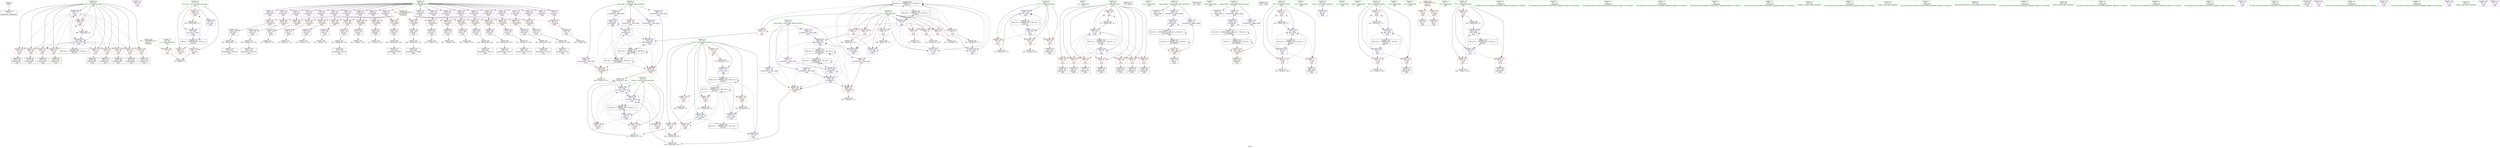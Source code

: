 digraph "SVFG" {
	label="SVFG";

	Node0x559b854078c0 [shape=record,color=grey,label="{NodeID: 0\nNullPtr}"];
	Node0x559b854078c0 -> Node0x559b85406570[style=solid];
	Node0x559b8542d390 [shape=record,color=red,label="{NodeID: 194\n302\<--55\n\<--i103\nmain\n}"];
	Node0x559b8542d390 -> Node0x559b8542cd10[style=solid];
	Node0x559b85406a90 [shape=record,color=purple,label="{NodeID: 111\n394\<--18\n\<--.str.6\nmain\n}"];
	Node0x559b854049a0 [shape=record,color=green,label="{NodeID: 28\n27\<--28\ntest_case\<--test_case_field_insensitive\nmain\n}"];
	Node0x559b854049a0 -> Node0x559b85430e00[style=solid];
	Node0x559b854049a0 -> Node0x559b85430ed0[style=solid];
	Node0x559b854049a0 -> Node0x559b85430fa0[style=solid];
	Node0x559b854049a0 -> Node0x559b8542ee60[style=solid];
	Node0x559b854049a0 -> Node0x559b85438790[style=solid];
	Node0x559b8543b860 [shape=record,color=grey,label="{NodeID: 305\n123 = Binary(122, 108, )\n}"];
	Node0x559b8543b860 -> Node0x559b8542b580[style=solid];
	Node0x559b8542ea50 [shape=record,color=red,label="{NodeID: 222\n347\<--346\n\<--arrayidx153\nmain\n}"];
	Node0x559b8542ea50 -> Node0x559b8543ca60[style=solid];
	Node0x559b85430510 [shape=record,color=purple,label="{NodeID: 139\n297\<--43\narrayidx125\<--value_alpha\nmain\n}"];
	Node0x559b85430510 -> Node0x559b8542e640[style=solid];
	Node0x559b8542b170 [shape=record,color=black,label="{NodeID: 56\n106\<--105\nconv9\<--\nmain\n}"];
	Node0x559b8542b170 -> Node0x559b8543e0e0[style=solid];
	Node0x559b8543e260 [shape=record,color=grey,label="{NodeID: 333\n115 = cmp(114, 116, )\n}"];
	Node0x559b85437f70 [shape=record,color=blue,label="{NodeID: 250\n55\<--74\ni103\<--\nmain\n}"];
	Node0x559b85437f70 -> Node0x559b85432e80[style=dashed];
	Node0x559b85437f70 -> Node0x559b85432f50[style=dashed];
	Node0x559b85437f70 -> Node0x559b8542d1f0[style=dashed];
	Node0x559b85437f70 -> Node0x559b8542d2c0[style=dashed];
	Node0x559b85437f70 -> Node0x559b8542d390[style=dashed];
	Node0x559b85437f70 -> Node0x559b8542d460[style=dashed];
	Node0x559b85437f70 -> Node0x559b8542d530[style=dashed];
	Node0x559b85437f70 -> Node0x559b8542d600[style=dashed];
	Node0x559b85437f70 -> Node0x559b8542d6d0[style=dashed];
	Node0x559b85437f70 -> Node0x559b8542d7a0[style=dashed];
	Node0x559b85437f70 -> Node0x559b854386c0[style=dashed];
	Node0x559b85437f70 -> Node0x559b8544e180[style=dashed];
	Node0x559b85431bd0 [shape=record,color=red,label="{NodeID: 167\n163\<--39\n\<--i37\nmain\n}"];
	Node0x559b85431bd0 -> Node0x559b8543c5e0[style=solid];
	Node0x559b8542c830 [shape=record,color=black,label="{NodeID: 84\n280\<--279\nconv112\<--\nmain\n}"];
	Node0x559b8542c830 -> Node0x559b8543d4e0[style=solid];
	Node0x559b85400d10 [shape=record,color=green,label="{NodeID: 1\n4\<--1\n.str\<--dummyObj\nGlob }"];
	Node0x559b8542d460 [shape=record,color=red,label="{NodeID: 195\n327\<--55\n\<--i103\nmain\n}"];
	Node0x559b8542d460 -> Node0x559b8542cf80[style=solid];
	Node0x559b85406b60 [shape=record,color=purple,label="{NodeID: 112\n90\<--29\narraydecay\<--s\nmain\n}"];
	Node0x559b85404a70 [shape=record,color=green,label="{NodeID: 29\n29\<--30\ns\<--s_field_insensitive\nmain\n}"];
	Node0x559b85404a70 -> Node0x559b85406b60[style=solid];
	Node0x559b85404a70 -> Node0x559b85406c30[style=solid];
	Node0x559b85404a70 -> Node0x559b85406d00[style=solid];
	Node0x559b85404a70 -> Node0x559b8542f210[style=solid];
	Node0x559b85404a70 -> Node0x559b8542f2a0[style=solid];
	Node0x559b85404a70 -> Node0x559b8542f330[style=solid];
	Node0x559b85404a70 -> Node0x559b8542f400[style=solid];
	Node0x559b85404a70 -> Node0x559b8542f4d0[style=solid];
	Node0x559b85404a70 -> Node0x559b8542f5a0[style=solid];
	Node0x559b85404a70 -> Node0x559b8542f670[style=solid];
	Node0x559b85404a70 -> Node0x559b8542f740[style=solid];
	Node0x559b85404a70 -> Node0x559b8542f810[style=solid];
	Node0x559b85404a70 -> Node0x559b8542f8e0[style=solid];
	Node0x559b85404a70 -> Node0x559b8542f9b0[style=solid];
	Node0x559b85404a70 -> Node0x559b8542fa80[style=solid];
	Node0x559b85404a70 -> Node0x559b8542fb50[style=solid];
	Node0x559b85404a70 -> Node0x559b8542fc20[style=solid];
	Node0x559b85404a70 -> Node0x559b8542fcf0[style=solid];
	Node0x559b85404a70 -> Node0x559b8542fdc0[style=solid];
	Node0x559b85404a70 -> Node0x559b8542fe90[style=solid];
	Node0x559b85404a70 -> Node0x559b8542ff60[style=solid];
	Node0x559b8543b9e0 [shape=record,color=grey,label="{NodeID: 306\n336 = Binary(326, 335, )\n}"];
	Node0x559b8543b9e0 -> Node0x559b854382b0[style=solid];
	Node0x559b8542eb20 [shape=record,color=red,label="{NodeID: 223\n354\<--353\n\<--arrayidx157\nmain\n}"];
	Node0x559b8542eb20 -> Node0x559b8542a780[style=solid];
	Node0x559b854305e0 [shape=record,color=purple,label="{NodeID: 140\n309\<--43\narrayidx133\<--value_alpha\nmain\n}"];
	Node0x559b854305e0 -> Node0x559b85438040[style=solid];
	Node0x559b8542b240 [shape=record,color=black,label="{NodeID: 57\n111\<--110\nidxprom11\<--\nmain\n}"];
	Node0x559b8546df90 [shape=record,color=black,label="{NodeID: 417\n70 = PHI()\n}"];
	Node0x559b85438040 [shape=record,color=blue,label="{NodeID: 251\n309\<--301\narrayidx133\<--\nmain\n}"];
	Node0x559b85438040 -> Node0x559b8542e8b0[style=dashed];
	Node0x559b85438040 -> Node0x559b85454580[style=dashed];
	Node0x559b85431ca0 [shape=record,color=red,label="{NodeID: 168\n167\<--39\n\<--i37\nmain\n}"];
	Node0x559b85431ca0 -> Node0x559b8542bc00[style=solid];
	Node0x559b8542c900 [shape=record,color=black,label="{NodeID: 85\n284\<--283\nidxprom115\<--\nmain\n}"];
	Node0x559b85404120 [shape=record,color=green,label="{NodeID: 2\n6\<--1\n.str.1\<--dummyObj\nGlob }"];
	Node0x559b8542d530 [shape=record,color=red,label="{NodeID: 196\n339\<--55\n\<--i103\nmain\n}"];
	Node0x559b8542d530 -> Node0x559b8542a440[style=solid];
	Node0x559b85406c30 [shape=record,color=purple,label="{NodeID: 113\n97\<--29\narrayidx\<--s\nmain\n}"];
	Node0x559b85406c30 -> Node0x559b8542d870[style=solid];
	Node0x559b85404b40 [shape=record,color=green,label="{NodeID: 30\n31\<--32\nappear_alpha\<--appear_alpha_field_insensitive\nmain\n}"];
	Node0x559b85404b40 -> Node0x559b85406e50[style=solid];
	Node0x559b85404b40 -> Node0x559b85430030[style=solid];
	Node0x559b85404b40 -> Node0x559b85430100[style=solid];
	Node0x559b8543bb60 [shape=record,color=grey,label="{NodeID: 307\n332 = Binary(331, 108, )\n}"];
	Node0x559b8543bb60 -> Node0x559b8542d120[style=solid];
	Node0x559b8542ebf0 [shape=record,color=red,label="{NodeID: 224\n378\<--377\n\<--arrayidx171\nmain\n}"];
	Node0x559b8542ebf0 -> Node0x559b8542a9f0[style=solid];
	Node0x559b854306b0 [shape=record,color=purple,label="{NodeID: 141\n334\<--43\narrayidx145\<--value_alpha\nmain\n}"];
	Node0x559b854306b0 -> Node0x559b8542e8b0[style=solid];
	Node0x559b8542b310 [shape=record,color=black,label="{NodeID: 58\n114\<--113\nconv13\<--\nmain\n}"];
	Node0x559b8542b310 -> Node0x559b8543e260[style=solid];
	Node0x559b8546e090 [shape=record,color=black,label="{NodeID: 418\n92 = PHI()\n}"];
	Node0x559b85438110 [shape=record,color=blue,label="{NodeID: 252\n51\<--315\nv\<--add\nmain\n}"];
	Node0x559b85438110 -> Node0x559b85453b80[style=dashed];
	Node0x559b85431d70 [shape=record,color=red,label="{NodeID: 169\n178\<--39\n\<--i37\nmain\n}"];
	Node0x559b85431d70 -> Node0x559b8543bfe0[style=solid];
	Node0x559b8542c9d0 [shape=record,color=black,label="{NodeID: 86\n287\<--286\nconv117\<--\nmain\n}"];
	Node0x559b8542c9d0 -> Node0x559b8543cee0[style=solid];
	Node0x559b854041b0 [shape=record,color=green,label="{NodeID: 3\n8\<--1\nstdin\<--dummyObj\nGlob }"];
	Node0x559b8542d600 [shape=record,color=red,label="{NodeID: 197\n351\<--55\n\<--i103\nmain\n}"];
	Node0x559b8542d600 -> Node0x559b8542a6b0[style=solid];
	Node0x559b85406d00 [shape=record,color=purple,label="{NodeID: 114\n104\<--29\narrayidx8\<--s\nmain\n}"];
	Node0x559b85406d00 -> Node0x559b8542d940[style=solid];
	Node0x559b85404c10 [shape=record,color=green,label="{NodeID: 31\n33\<--34\nappear_digit\<--appear_digit_field_insensitive\nmain\n}"];
	Node0x559b85404c10 -> Node0x559b85406f20[style=solid];
	Node0x559b85404c10 -> Node0x559b854301d0[style=solid];
	Node0x559b85404c10 -> Node0x559b854302a0[style=solid];
	Node0x559b8543bce0 [shape=record,color=grey,label="{NodeID: 308\n389 = Binary(388, 74, )\n}"];
	Node0x559b8543bce0 -> Node0x559b854386c0[style=solid];
	Node0x559b8542ecc0 [shape=record,color=red,label="{NodeID: 225\n383\<--382\n\<--arrayidx175\nmain\n}"];
	Node0x559b8542ecc0 -> Node0x559b8543ac60[style=solid];
	Node0x559b85430780 [shape=record,color=purple,label="{NodeID: 142\n232\<--45\narrayidx80\<--value_digit\nmain\n}"];
	Node0x559b85430780 -> Node0x559b85437a90[style=solid];
	Node0x559b8542b3e0 [shape=record,color=black,label="{NodeID: 59\n119\<--118\nidxprom15\<--\nmain\n}"];
	Node0x559b8546e190 [shape=record,color=black,label="{NodeID: 419\n395 = PHI()\n}"];
	Node0x559b854381e0 [shape=record,color=blue,label="{NodeID: 253\n51\<--320\nv\<--inc137\nmain\n}"];
	Node0x559b854381e0 -> Node0x559b85453b80[style=dashed];
	Node0x559b85431e40 [shape=record,color=red,label="{NodeID: 170\n184\<--41\n\<--i49\nmain\n}"];
	Node0x559b85431e40 -> Node0x559b8543d960[style=solid];
	Node0x559b8542caa0 [shape=record,color=black,label="{NodeID: 87\n291\<--290\nidxprom120\<--\nmain\n}"];
	Node0x559b8542a100 [shape=record,color=green,label="{NodeID: 4\n9\<--1\n.str.2\<--dummyObj\nGlob }"];
	Node0x559b8542d6d0 [shape=record,color=red,label="{NodeID: 198\n375\<--55\n\<--i103\nmain\n}"];
	Node0x559b8542d6d0 -> Node0x559b8542a920[style=solid];
	Node0x559b8542f210 [shape=record,color=purple,label="{NodeID: 115\n112\<--29\narrayidx12\<--s\nmain\n}"];
	Node0x559b8542f210 -> Node0x559b8542da10[style=solid];
	Node0x559b85403a20 [shape=record,color=green,label="{NodeID: 32\n35\<--36\ni\<--i_field_insensitive\nmain\n}"];
	Node0x559b85403a20 -> Node0x559b85431070[style=solid];
	Node0x559b85403a20 -> Node0x559b85431140[style=solid];
	Node0x559b85403a20 -> Node0x559b85431210[style=solid];
	Node0x559b85403a20 -> Node0x559b854312e0[style=solid];
	Node0x559b85403a20 -> Node0x559b854313b0[style=solid];
	Node0x559b85403a20 -> Node0x559b85431480[style=solid];
	Node0x559b85403a20 -> Node0x559b85431550[style=solid];
	Node0x559b85403a20 -> Node0x559b85431620[style=solid];
	Node0x559b85403a20 -> Node0x559b8542ef30[style=solid];
	Node0x559b85403a20 -> Node0x559b85437040[style=solid];
	Node0x559b8543be60 [shape=record,color=grey,label="{NodeID: 309\n400 = Binary(399, 74, )\n}"];
	Node0x559b8543be60 -> Node0x559b85438790[style=solid];
	Node0x559b8542ed90 [shape=record,color=blue,label="{NodeID: 226\n23\<--58\nretval\<--\nmain\n}"];
	Node0x559b85430850 [shape=record,color=purple,label="{NodeID: 143\n262\<--45\narrayidx101\<--value_digit\nmain\n}"];
	Node0x559b85430850 -> Node0x559b85437d00[style=solid];
	Node0x559b8542b4b0 [shape=record,color=black,label="{NodeID: 60\n122\<--121\nconv17\<--\nmain\n}"];
	Node0x559b8542b4b0 -> Node0x559b8543b860[style=solid];
	Node0x559b854382b0 [shape=record,color=blue,label="{NodeID: 254\n53\<--336\nanswer\<--add146\nmain\n}"];
	Node0x559b854382b0 -> Node0x559b85432c10[style=dashed];
	Node0x559b854382b0 -> Node0x559b85432ce0[style=dashed];
	Node0x559b854382b0 -> Node0x559b85432db0[style=dashed];
	Node0x559b854382b0 -> Node0x559b854382b0[style=dashed];
	Node0x559b854382b0 -> Node0x559b854385f0[style=dashed];
	Node0x559b854382b0 -> Node0x559b8544dc80[style=dashed];
	Node0x559b85431f10 [shape=record,color=red,label="{NodeID: 171\n188\<--41\n\<--i49\nmain\n}"];
	Node0x559b85431f10 -> Node0x559b8542bda0[style=solid];
	Node0x559b8542cb70 [shape=record,color=black,label="{NodeID: 88\n294\<--293\nconv122\<--\nmain\n}"];
	Node0x559b8542cb70 -> Node0x559b8543b0e0[style=solid];
	Node0x559b8542a190 [shape=record,color=green,label="{NodeID: 5\n11\<--1\n.str.3\<--dummyObj\nGlob }"];
	Node0x559b8542d7a0 [shape=record,color=red,label="{NodeID: 199\n388\<--55\n\<--i103\nmain\n}"];
	Node0x559b8542d7a0 -> Node0x559b8543bce0[style=solid];
	Node0x559b8542f2a0 [shape=record,color=purple,label="{NodeID: 116\n120\<--29\narrayidx16\<--s\nmain\n}"];
	Node0x559b8542f2a0 -> Node0x559b8542dae0[style=solid];
	Node0x559b85403af0 [shape=record,color=green,label="{NodeID: 33\n37\<--38\nbase\<--base_field_insensitive\nmain\n}"];
	Node0x559b85403af0 -> Node0x559b854316f0[style=solid];
	Node0x559b85403af0 -> Node0x559b854317c0[style=solid];
	Node0x559b85403af0 -> Node0x559b85431890[style=solid];
	Node0x559b85403af0 -> Node0x559b85431960[style=solid];
	Node0x559b85403af0 -> Node0x559b85431a30[style=solid];
	Node0x559b85403af0 -> Node0x559b85431b00[style=solid];
	Node0x559b85403af0 -> Node0x559b854370d0[style=solid];
	Node0x559b85403af0 -> Node0x559b85437270[style=solid];
	Node0x559b85403af0 -> Node0x559b854374e0[style=solid];
	Node0x559b85403af0 -> Node0x559b85437680[style=solid];
	Node0x559b8543bfe0 [shape=record,color=grey,label="{NodeID: 310\n179 = Binary(178, 74, )\n}"];
	Node0x559b8543bfe0 -> Node0x559b85437340[style=solid];
	Node0x559b8542ee60 [shape=record,color=blue,label="{NodeID: 227\n27\<--74\ntest_case\<--\nmain\n}"];
	Node0x559b8542ee60 -> Node0x559b8544b080[style=dashed];
	Node0x559b85430920 [shape=record,color=purple,label="{NodeID: 144\n346\<--45\narrayidx153\<--value_digit\nmain\n}"];
	Node0x559b85430920 -> Node0x559b8542ea50[style=solid];
	Node0x559b8542b580 [shape=record,color=black,label="{NodeID: 61\n124\<--123\nidxprom18\<--sub\nmain\n}"];
	Node0x559b85438380 [shape=record,color=blue,label="{NodeID: 255\n358\<--350\narrayidx161\<--\nmain\n}"];
	Node0x559b85438380 -> Node0x559b8542ecc0[style=dashed];
	Node0x559b85438380 -> Node0x559b85454a80[style=dashed];
	Node0x559b85431fe0 [shape=record,color=red,label="{NodeID: 172\n199\<--41\n\<--i49\nmain\n}"];
	Node0x559b85431fe0 -> Node0x559b8543b560[style=solid];
	Node0x559b8542cc40 [shape=record,color=black,label="{NodeID: 89\n296\<--295\nidxprom124\<--sub123\nmain\n}"];
	Node0x559b85405850 [shape=record,color=green,label="{NodeID: 6\n13\<--1\nstdout\<--dummyObj\nGlob }"];
	Node0x559b8542d870 [shape=record,color=red,label="{NodeID: 200\n98\<--97\n\<--arrayidx\nmain\n}"];
	Node0x559b8542d870 -> Node0x559b8542afd0[style=solid];
	Node0x559b8542f330 [shape=record,color=purple,label="{NodeID: 117\n131\<--29\narrayidx21\<--s\nmain\n}"];
	Node0x559b8542f330 -> Node0x559b8542dbb0[style=solid];
	Node0x559b85403bc0 [shape=record,color=green,label="{NodeID: 34\n39\<--40\ni37\<--i37_field_insensitive\nmain\n}"];
	Node0x559b85403bc0 -> Node0x559b85431bd0[style=solid];
	Node0x559b85403bc0 -> Node0x559b85431ca0[style=solid];
	Node0x559b85403bc0 -> Node0x559b85431d70[style=solid];
	Node0x559b85403bc0 -> Node0x559b854371a0[style=solid];
	Node0x559b85403bc0 -> Node0x559b85437340[style=solid];
	Node0x559b85433910 [shape=record,color=yellow,style=double,label="{NodeID: 394\n28V_1 = ENCHI(MR_28V_0)\npts\{300000 \}\nFun[main]}"];
	Node0x559b85433910 -> Node0x559b8542d870[style=dashed];
	Node0x559b85433910 -> Node0x559b8542d940[style=dashed];
	Node0x559b85433910 -> Node0x559b8542da10[style=dashed];
	Node0x559b85433910 -> Node0x559b8542dae0[style=dashed];
	Node0x559b85433910 -> Node0x559b8542dbb0[style=dashed];
	Node0x559b85433910 -> Node0x559b8542dc80[style=dashed];
	Node0x559b85433910 -> Node0x559b8542dd50[style=dashed];
	Node0x559b85433910 -> Node0x559b8542dfc0[style=dashed];
	Node0x559b85433910 -> Node0x559b8542e090[style=dashed];
	Node0x559b85433910 -> Node0x559b8542e160[style=dashed];
	Node0x559b85433910 -> Node0x559b8542e230[style=dashed];
	Node0x559b85433910 -> Node0x559b8542e300[style=dashed];
	Node0x559b85433910 -> Node0x559b8542e3d0[style=dashed];
	Node0x559b85433910 -> Node0x559b8542e4a0[style=dashed];
	Node0x559b85433910 -> Node0x559b8542e570[style=dashed];
	Node0x559b85433910 -> Node0x559b8542e710[style=dashed];
	Node0x559b85433910 -> Node0x559b8542e7e0[style=dashed];
	Node0x559b85433910 -> Node0x559b8542e980[style=dashed];
	Node0x559b85433910 -> Node0x559b8542eb20[style=dashed];
	Node0x559b85433910 -> Node0x559b8542ebf0[style=dashed];
	Node0x559b8543c160 [shape=record,color=grey,label="{NodeID: 311\n374 = Binary(372, 373, )\n}"];
	Node0x559b8543c160 -> Node0x559b8543ac60[style=solid];
	Node0x559b8542ef30 [shape=record,color=blue,label="{NodeID: 228\n35\<--58\ni\<--\nmain\n}"];
	Node0x559b8542ef30 -> Node0x559b85431070[style=dashed];
	Node0x559b8542ef30 -> Node0x559b85431140[style=dashed];
	Node0x559b8542ef30 -> Node0x559b85431210[style=dashed];
	Node0x559b8542ef30 -> Node0x559b854312e0[style=dashed];
	Node0x559b8542ef30 -> Node0x559b854313b0[style=dashed];
	Node0x559b8542ef30 -> Node0x559b85431480[style=dashed];
	Node0x559b8542ef30 -> Node0x559b85431550[style=dashed];
	Node0x559b8542ef30 -> Node0x559b85431620[style=dashed];
	Node0x559b8542ef30 -> Node0x559b85437040[style=dashed];
	Node0x559b8542ef30 -> Node0x559b8544b580[style=dashed];
	Node0x559b854309f0 [shape=record,color=purple,label="{NodeID: 145\n358\<--45\narrayidx161\<--value_digit\nmain\n}"];
	Node0x559b854309f0 -> Node0x559b85438380[style=solid];
	Node0x559b8542b650 [shape=record,color=black,label="{NodeID: 62\n130\<--129\nidxprom20\<--\nmain\n}"];
	Node0x559b85438450 [shape=record,color=blue,label="{NodeID: 256\n51\<--364\nv\<--add164\nmain\n}"];
	Node0x559b85438450 -> Node0x559b85453b80[style=dashed];
	Node0x559b854320b0 [shape=record,color=red,label="{NodeID: 173\n212\<--47\n\<--i66\nmain\n}"];
	Node0x559b854320b0 -> Node0x559b8543cd60[style=solid];
	Node0x559b8542cd10 [shape=record,color=black,label="{NodeID: 90\n303\<--302\nidxprom128\<--\nmain\n}"];
	Node0x559b854058e0 [shape=record,color=green,label="{NodeID: 7\n14\<--1\n.str.4\<--dummyObj\nGlob }"];
	Node0x559b8542d940 [shape=record,color=red,label="{NodeID: 201\n105\<--104\n\<--arrayidx8\nmain\n}"];
	Node0x559b8542d940 -> Node0x559b8542b170[style=solid];
	Node0x559b8542f400 [shape=record,color=purple,label="{NodeID: 118\n139\<--29\narrayidx26\<--s\nmain\n}"];
	Node0x559b8542f400 -> Node0x559b8542dc80[style=solid];
	Node0x559b85403c90 [shape=record,color=green,label="{NodeID: 35\n41\<--42\ni49\<--i49_field_insensitive\nmain\n}"];
	Node0x559b85403c90 -> Node0x559b85431e40[style=solid];
	Node0x559b85403c90 -> Node0x559b85431f10[style=solid];
	Node0x559b85403c90 -> Node0x559b85431fe0[style=solid];
	Node0x559b85403c90 -> Node0x559b85437410[style=solid];
	Node0x559b85403c90 -> Node0x559b854375b0[style=solid];
	Node0x559b8543c2e0 [shape=record,color=grey,label="{NodeID: 312\n174 = Binary(173, 74, )\n}"];
	Node0x559b8543c2e0 -> Node0x559b85437270[style=solid];
	Node0x559b8542f000 [shape=record,color=blue,label="{NodeID: 229\n125\<--127\narrayidx19\<--\nmain\n}"];
	Node0x559b8542f000 -> Node0x559b85456d80[style=dashed];
	Node0x559b85430ac0 [shape=record,color=purple,label="{NodeID: 146\n382\<--45\narrayidx175\<--value_digit\nmain\n}"];
	Node0x559b85430ac0 -> Node0x559b8542ecc0[style=solid];
	Node0x559b8542b720 [shape=record,color=black,label="{NodeID: 63\n133\<--132\nconv22\<--\nmain\n}"];
	Node0x559b8542b720 -> Node0x559b8543dae0[style=solid];
	Node0x559b85438520 [shape=record,color=blue,label="{NodeID: 257\n51\<--368\nv\<--inc166\nmain\n}"];
	Node0x559b85438520 -> Node0x559b85453b80[style=dashed];
	Node0x559b85432180 [shape=record,color=red,label="{NodeID: 174\n215\<--47\n\<--i66\nmain\n}"];
	Node0x559b85432180 -> Node0x559b8542bf40[style=solid];
	Node0x559b8542cde0 [shape=record,color=black,label="{NodeID: 91\n306\<--305\nconv130\<--\nmain\n}"];
	Node0x559b8542cde0 -> Node0x559b8543aae0[style=solid];
	Node0x559b85405970 [shape=record,color=green,label="{NodeID: 8\n16\<--1\n.str.5\<--dummyObj\nGlob }"];
	Node0x559b85453b80 [shape=record,color=black,label="{NodeID: 368\nMR_22V_9 = PHI(MR_22V_13, MR_22V_8, )\npts\{52 \}\n}"];
	Node0x559b85453b80 -> Node0x559b85432590[style=dashed];
	Node0x559b85453b80 -> Node0x559b85432660[style=dashed];
	Node0x559b85453b80 -> Node0x559b85432730[style=dashed];
	Node0x559b85453b80 -> Node0x559b85432800[style=dashed];
	Node0x559b85453b80 -> Node0x559b854328d0[style=dashed];
	Node0x559b85453b80 -> Node0x559b854329a0[style=dashed];
	Node0x559b85453b80 -> Node0x559b85432a70[style=dashed];
	Node0x559b85453b80 -> Node0x559b85432b40[style=dashed];
	Node0x559b85453b80 -> Node0x559b85438110[style=dashed];
	Node0x559b85453b80 -> Node0x559b854381e0[style=dashed];
	Node0x559b85453b80 -> Node0x559b85438450[style=dashed];
	Node0x559b85453b80 -> Node0x559b85438520[style=dashed];
	Node0x559b85453b80 -> Node0x559b8544d780[style=dashed];
	Node0x559b85453b80 -> Node0x559b85453b80[style=dashed];
	Node0x559b8542da10 [shape=record,color=red,label="{NodeID: 202\n113\<--112\n\<--arrayidx12\nmain\n}"];
	Node0x559b8542da10 -> Node0x559b8542b310[style=solid];
	Node0x559b8542f4d0 [shape=record,color=purple,label="{NodeID: 119\n147\<--29\narrayidx31\<--s\nmain\n}"];
	Node0x559b8542f4d0 -> Node0x559b8542dd50[style=solid];
	Node0x559b85403d60 [shape=record,color=green,label="{NodeID: 36\n43\<--44\nvalue_alpha\<--value_alpha_field_insensitive\nmain\n}"];
	Node0x559b85403d60 -> Node0x559b85430370[style=solid];
	Node0x559b85403d60 -> Node0x559b85430440[style=solid];
	Node0x559b85403d60 -> Node0x559b85430510[style=solid];
	Node0x559b85403d60 -> Node0x559b854305e0[style=solid];
	Node0x559b85403d60 -> Node0x559b854306b0[style=solid];
	Node0x559b8543c460 [shape=record,color=grey,label="{NodeID: 313\n380 = Binary(379, 135, )\n}"];
	Node0x559b8543c460 -> Node0x559b8542aac0[style=solid];
	Node0x559b8542f0d0 [shape=record,color=blue,label="{NodeID: 230\n152\<--127\narrayidx35\<--\nmain\n}"];
	Node0x559b8542f0d0 -> Node0x559b85455e80[style=dashed];
	Node0x559b85430b90 [shape=record,color=red,label="{NodeID: 147\n59\<--8\n\<--stdin\nmain\n}"];
	Node0x559b85430b90 -> Node0x559b8542ad60[style=solid];
	Node0x559b8542b7f0 [shape=record,color=black,label="{NodeID: 64\n138\<--137\nidxprom25\<--\nmain\n}"];
	Node0x559b8544b080 [shape=record,color=black,label="{NodeID: 341\nMR_8V_3 = PHI(MR_8V_4, MR_8V_2, )\npts\{28 \}\n}"];
	Node0x559b8544b080 -> Node0x559b85430e00[style=dashed];
	Node0x559b8544b080 -> Node0x559b85430ed0[style=dashed];
	Node0x559b8544b080 -> Node0x559b85430fa0[style=dashed];
	Node0x559b8544b080 -> Node0x559b85438790[style=dashed];
	Node0x559b854385f0 [shape=record,color=blue,label="{NodeID: 258\n53\<--384\nanswer\<--add176\nmain\n}"];
	Node0x559b854385f0 -> Node0x559b85432c10[style=dashed];
	Node0x559b854385f0 -> Node0x559b85432ce0[style=dashed];
	Node0x559b854385f0 -> Node0x559b85432db0[style=dashed];
	Node0x559b854385f0 -> Node0x559b854382b0[style=dashed];
	Node0x559b854385f0 -> Node0x559b854385f0[style=dashed];
	Node0x559b854385f0 -> Node0x559b8544dc80[style=dashed];
	Node0x559b85432250 [shape=record,color=red,label="{NodeID: 175\n221\<--47\n\<--i66\nmain\n}"];
	Node0x559b85432250 -> Node0x559b8543ade0[style=solid];
	Node0x559b8542ceb0 [shape=record,color=black,label="{NodeID: 92\n308\<--307\nidxprom132\<--sub131\nmain\n}"];
	Node0x559b85405a00 [shape=record,color=green,label="{NodeID: 9\n18\<--1\n.str.6\<--dummyObj\nGlob }"];
	Node0x559b85439be0 [shape=record,color=grey,label="{NodeID: 286\n356 = Binary(355, 135, )\n}"];
	Node0x559b85439be0 -> Node0x559b8542a850[style=solid];
	Node0x559b8542dae0 [shape=record,color=red,label="{NodeID: 203\n121\<--120\n\<--arrayidx16\nmain\n}"];
	Node0x559b8542dae0 -> Node0x559b8542b4b0[style=solid];
	Node0x559b8542f5a0 [shape=record,color=purple,label="{NodeID: 120\n239\<--29\narrayidx84\<--s\nmain\n}"];
	Node0x559b8542f5a0 -> Node0x559b8542dfc0[style=solid];
	Node0x559b85403e30 [shape=record,color=green,label="{NodeID: 37\n45\<--46\nvalue_digit\<--value_digit_field_insensitive\nmain\n}"];
	Node0x559b85403e30 -> Node0x559b85430780[style=solid];
	Node0x559b85403e30 -> Node0x559b85430850[style=solid];
	Node0x559b85403e30 -> Node0x559b85430920[style=solid];
	Node0x559b85403e30 -> Node0x559b854309f0[style=solid];
	Node0x559b85403e30 -> Node0x559b85430ac0[style=solid];
	Node0x559b8543c5e0 [shape=record,color=grey,label="{NodeID: 314\n164 = cmp(163, 165, )\n}"];
	Node0x559b85437040 [shape=record,color=blue,label="{NodeID: 231\n35\<--157\ni\<--inc\nmain\n}"];
	Node0x559b85437040 -> Node0x559b85431070[style=dashed];
	Node0x559b85437040 -> Node0x559b85431140[style=dashed];
	Node0x559b85437040 -> Node0x559b85431210[style=dashed];
	Node0x559b85437040 -> Node0x559b854312e0[style=dashed];
	Node0x559b85437040 -> Node0x559b854313b0[style=dashed];
	Node0x559b85437040 -> Node0x559b85431480[style=dashed];
	Node0x559b85437040 -> Node0x559b85431550[style=dashed];
	Node0x559b85437040 -> Node0x559b85431620[style=dashed];
	Node0x559b85437040 -> Node0x559b85437040[style=dashed];
	Node0x559b85437040 -> Node0x559b8544b580[style=dashed];
	Node0x559b85430c60 [shape=record,color=red,label="{NodeID: 148\n65\<--13\n\<--stdout\nmain\n}"];
	Node0x559b85430c60 -> Node0x559b8542ae30[style=solid];
	Node0x559b8542b8c0 [shape=record,color=black,label="{NodeID: 65\n141\<--140\nconv27\<--\nmain\n}"];
	Node0x559b8542b8c0 -> Node0x559b8543dc60[style=solid];
	Node0x559b8544b580 [shape=record,color=black,label="{NodeID: 342\nMR_10V_2 = PHI(MR_10V_4, MR_10V_1, )\npts\{36 \}\n}"];
	Node0x559b8544b580 -> Node0x559b8542ef30[style=dashed];
	Node0x559b854386c0 [shape=record,color=blue,label="{NodeID: 259\n55\<--389\ni103\<--inc179\nmain\n}"];
	Node0x559b854386c0 -> Node0x559b85432e80[style=dashed];
	Node0x559b854386c0 -> Node0x559b85432f50[style=dashed];
	Node0x559b854386c0 -> Node0x559b8542d1f0[style=dashed];
	Node0x559b854386c0 -> Node0x559b8542d2c0[style=dashed];
	Node0x559b854386c0 -> Node0x559b8542d390[style=dashed];
	Node0x559b854386c0 -> Node0x559b8542d460[style=dashed];
	Node0x559b854386c0 -> Node0x559b8542d530[style=dashed];
	Node0x559b854386c0 -> Node0x559b8542d600[style=dashed];
	Node0x559b854386c0 -> Node0x559b8542d6d0[style=dashed];
	Node0x559b854386c0 -> Node0x559b8542d7a0[style=dashed];
	Node0x559b854386c0 -> Node0x559b854386c0[style=dashed];
	Node0x559b854386c0 -> Node0x559b8544e180[style=dashed];
	Node0x559b85432320 [shape=record,color=red,label="{NodeID: 176\n227\<--49\n\<--i75\nmain\n}"];
	Node0x559b85432320 -> Node0x559b8543d660[style=solid];
	Node0x559b8542cf80 [shape=record,color=black,label="{NodeID: 93\n328\<--327\nidxprom140\<--\nmain\n}"];
	Node0x559b85404d10 [shape=record,color=green,label="{NodeID: 10\n58\<--1\n\<--dummyObj\nCan only get source location for instruction, argument, global var or function.}"];
	Node0x559b85454580 [shape=record,color=black,label="{NodeID: 370\nMR_34V_10 = PHI(MR_34V_7, MR_34V_9, )\npts\{440000 \}\n}"];
	Node0x559b85454580 -> Node0x559b8542e640[style=dashed];
	Node0x559b85454580 -> Node0x559b8542e8b0[style=dashed];
	Node0x559b85454580 -> Node0x559b85438040[style=dashed];
	Node0x559b85454580 -> Node0x559b8544f080[style=dashed];
	Node0x559b85454580 -> Node0x559b85454580[style=dashed];
	Node0x559b85439d60 [shape=record,color=grey,label="{NodeID: 287\n364 = Binary(363, 316, )\n}"];
	Node0x559b85439d60 -> Node0x559b85438450[style=solid];
	Node0x559b8542dbb0 [shape=record,color=red,label="{NodeID: 204\n132\<--131\n\<--arrayidx21\nmain\n}"];
	Node0x559b8542dbb0 -> Node0x559b8542b720[style=solid];
	Node0x559b8542f670 [shape=record,color=purple,label="{NodeID: 121\n244\<--29\narrayidx88\<--s\nmain\n}"];
	Node0x559b8542f670 -> Node0x559b8542e090[style=solid];
	Node0x559b85403f00 [shape=record,color=green,label="{NodeID: 38\n47\<--48\ni66\<--i66_field_insensitive\nmain\n}"];
	Node0x559b85403f00 -> Node0x559b854320b0[style=solid];
	Node0x559b85403f00 -> Node0x559b85432180[style=solid];
	Node0x559b85403f00 -> Node0x559b85432250[style=solid];
	Node0x559b85403f00 -> Node0x559b85437750[style=solid];
	Node0x559b85403f00 -> Node0x559b854378f0[style=solid];
	Node0x559b8543c760 [shape=record,color=grey,label="{NodeID: 315\n361 = cmp(360, 58, )\n}"];
	Node0x559b854370d0 [shape=record,color=blue,label="{NodeID: 232\n37\<--58\nbase\<--\nmain\n}"];
	Node0x559b854370d0 -> Node0x559b85450480[style=dashed];
	Node0x559b85430d30 [shape=record,color=red,label="{NodeID: 149\n77\<--25\n\<--n\nmain\n}"];
	Node0x559b85430d30 -> Node0x559b8543dde0[style=solid];
	Node0x559b8542b990 [shape=record,color=black,label="{NodeID: 66\n146\<--145\nidxprom30\<--\nmain\n}"];
	Node0x559b8544ba80 [shape=record,color=black,label="{NodeID: 343\nMR_12V_2 = PHI(MR_12V_11, MR_12V_1, )\npts\{38 \}\n}"];
	Node0x559b8544ba80 -> Node0x559b854370d0[style=dashed];
	Node0x559b85438790 [shape=record,color=blue,label="{NodeID: 260\n27\<--400\ntest_case\<--inc183\nmain\n}"];
	Node0x559b85438790 -> Node0x559b8544b080[style=dashed];
	Node0x559b854323f0 [shape=record,color=red,label="{NodeID: 177\n230\<--49\n\<--i75\nmain\n}"];
	Node0x559b854323f0 -> Node0x559b8542c010[style=solid];
	Node0x559b8542d050 [shape=record,color=black,label="{NodeID: 94\n331\<--330\nconv142\<--\nmain\n}"];
	Node0x559b8542d050 -> Node0x559b8543bb60[style=solid];
	Node0x559b85404de0 [shape=record,color=green,label="{NodeID: 11\n74\<--1\n\<--dummyObj\nCan only get source location for instruction, argument, global var or function.}"];
	Node0x559b85454a80 [shape=record,color=black,label="{NodeID: 371\nMR_36V_7 = PHI(MR_36V_9, MR_36V_6, )\npts\{460000 \}\n}"];
	Node0x559b85454a80 -> Node0x559b8542ea50[style=dashed];
	Node0x559b85454a80 -> Node0x559b8542ecc0[style=dashed];
	Node0x559b85454a80 -> Node0x559b85438380[style=dashed];
	Node0x559b85454a80 -> Node0x559b8544f580[style=dashed];
	Node0x559b85454a80 -> Node0x559b85454a80[style=dashed];
	Node0x559b85439ee0 [shape=record,color=grey,label="{NodeID: 288\n368 = Binary(367, 74, )\n}"];
	Node0x559b85439ee0 -> Node0x559b85438520[style=solid];
	Node0x559b8542dc80 [shape=record,color=red,label="{NodeID: 205\n140\<--139\n\<--arrayidx26\nmain\n}"];
	Node0x559b8542dc80 -> Node0x559b8542b8c0[style=solid];
	Node0x559b8542f740 [shape=record,color=purple,label="{NodeID: 122\n249\<--29\narrayidx92\<--s\nmain\n}"];
	Node0x559b8542f740 -> Node0x559b8542e160[style=solid];
	Node0x559b85403fd0 [shape=record,color=green,label="{NodeID: 39\n49\<--50\ni75\<--i75_field_insensitive\nmain\n}"];
	Node0x559b85403fd0 -> Node0x559b85432320[style=solid];
	Node0x559b85403fd0 -> Node0x559b854323f0[style=solid];
	Node0x559b85403fd0 -> Node0x559b854324c0[style=solid];
	Node0x559b85403fd0 -> Node0x559b854379c0[style=solid];
	Node0x559b85403fd0 -> Node0x559b85437b60[style=solid];
	Node0x559b8543c8e0 [shape=record,color=grey,label="{NodeID: 316\n274 = cmp(273, 58, )\n}"];
	Node0x559b854371a0 [shape=record,color=blue,label="{NodeID: 233\n39\<--58\ni37\<--\nmain\n}"];
	Node0x559b854371a0 -> Node0x559b85431bd0[style=dashed];
	Node0x559b854371a0 -> Node0x559b85431ca0[style=dashed];
	Node0x559b854371a0 -> Node0x559b85431d70[style=dashed];
	Node0x559b854371a0 -> Node0x559b85437340[style=dashed];
	Node0x559b854371a0 -> Node0x559b8544bf80[style=dashed];
	Node0x559b85430e00 [shape=record,color=red,label="{NodeID: 150\n76\<--27\n\<--test_case\nmain\n}"];
	Node0x559b85430e00 -> Node0x559b8543dde0[style=solid];
	Node0x559b8542ba60 [shape=record,color=black,label="{NodeID: 67\n149\<--148\nconv32\<--\nmain\n}"];
	Node0x559b8542ba60 -> Node0x559b8543a360[style=solid];
	Node0x559b8544bf80 [shape=record,color=black,label="{NodeID: 344\nMR_14V_2 = PHI(MR_14V_4, MR_14V_1, )\npts\{40 \}\n}"];
	Node0x559b8544bf80 -> Node0x559b854371a0[style=dashed];
	Node0x559b854324c0 [shape=record,color=red,label="{NodeID: 178\n235\<--49\n\<--i75\nmain\n}"];
	Node0x559b854324c0 -> Node0x559b8543a960[style=solid];
	Node0x559b8542d120 [shape=record,color=black,label="{NodeID: 95\n333\<--332\nidxprom144\<--sub143\nmain\n}"];
	Node0x559b85404eb0 [shape=record,color=green,label="{NodeID: 12\n82\<--1\n\<--dummyObj\nCan only get source location for instruction, argument, global var or function.}"];
	Node0x559b8543a060 [shape=record,color=grey,label="{NodeID: 289\n315 = Binary(314, 316, )\n}"];
	Node0x559b8543a060 -> Node0x559b85438110[style=solid];
	Node0x559b8542dd50 [shape=record,color=red,label="{NodeID: 206\n148\<--147\n\<--arrayidx31\nmain\n}"];
	Node0x559b8542dd50 -> Node0x559b8542ba60[style=solid];
	Node0x559b8542f810 [shape=record,color=purple,label="{NodeID: 123\n257\<--29\narrayidx97\<--s\nmain\n}"];
	Node0x559b8542f810 -> Node0x559b8542e230[style=solid];
	Node0x559b85405f00 [shape=record,color=green,label="{NodeID: 40\n51\<--52\nv\<--v_field_insensitive\nmain\n}"];
	Node0x559b85405f00 -> Node0x559b85432590[style=solid];
	Node0x559b85405f00 -> Node0x559b85432660[style=solid];
	Node0x559b85405f00 -> Node0x559b85432730[style=solid];
	Node0x559b85405f00 -> Node0x559b85432800[style=solid];
	Node0x559b85405f00 -> Node0x559b854328d0[style=solid];
	Node0x559b85405f00 -> Node0x559b854329a0[style=solid];
	Node0x559b85405f00 -> Node0x559b85432a70[style=solid];
	Node0x559b85405f00 -> Node0x559b85432b40[style=solid];
	Node0x559b85405f00 -> Node0x559b85437dd0[style=solid];
	Node0x559b85405f00 -> Node0x559b85438110[style=solid];
	Node0x559b85405f00 -> Node0x559b854381e0[style=solid];
	Node0x559b85405f00 -> Node0x559b85438450[style=solid];
	Node0x559b85405f00 -> Node0x559b85438520[style=solid];
	Node0x559b8543ca60 [shape=record,color=grey,label="{NodeID: 317\n348 = cmp(347, 219, )\n}"];
	Node0x559b85437270 [shape=record,color=blue,label="{NodeID: 234\n37\<--174\nbase\<--inc44\nmain\n}"];
	Node0x559b85437270 -> Node0x559b85450480[style=dashed];
	Node0x559b85430ed0 [shape=record,color=red,label="{NodeID: 151\n392\<--27\n\<--test_case\nmain\n}"];
	Node0x559b8542bb30 [shape=record,color=black,label="{NodeID: 68\n151\<--150\nidxprom34\<--sub33\nmain\n}"];
	Node0x559b8544c480 [shape=record,color=black,label="{NodeID: 345\nMR_16V_2 = PHI(MR_16V_4, MR_16V_1, )\npts\{42 \}\n}"];
	Node0x559b8544c480 -> Node0x559b85437410[style=dashed];
	Node0x559b85432590 [shape=record,color=red,label="{NodeID: 179\n301\<--51\n\<--v\nmain\n}"];
	Node0x559b85432590 -> Node0x559b85438040[style=solid];
	Node0x559b8542a440 [shape=record,color=black,label="{NodeID: 96\n340\<--339\nidxprom148\<--\nmain\n}"];
	Node0x559b85404f80 [shape=record,color=green,label="{NodeID: 13\n83\<--1\n\<--dummyObj\nCan only get source location for instruction, argument, global var or function.}"];
	Node0x559b8543a1e0 [shape=record,color=grey,label="{NodeID: 290\n252 = Binary(251, 108, )\n}"];
	Node0x559b8543a1e0 -> Node0x559b8542c350[style=solid];
	Node0x559b8542de20 [shape=record,color=red,label="{NodeID: 207\n170\<--169\n\<--arrayidx42\nmain\n}"];
	Node0x559b8542de20 -> Node0x559b8542bcd0[style=solid];
	Node0x559b8542f8e0 [shape=record,color=purple,label="{NodeID: 124\n271\<--29\narrayidx106\<--s\nmain\n}"];
	Node0x559b8542f8e0 -> Node0x559b8542e300[style=solid];
	Node0x559b85405fd0 [shape=record,color=green,label="{NodeID: 41\n53\<--54\nanswer\<--answer_field_insensitive\nmain\n}"];
	Node0x559b85405fd0 -> Node0x559b85432c10[style=solid];
	Node0x559b85405fd0 -> Node0x559b85432ce0[style=solid];
	Node0x559b85405fd0 -> Node0x559b85432db0[style=solid];
	Node0x559b85405fd0 -> Node0x559b85437ea0[style=solid];
	Node0x559b85405fd0 -> Node0x559b854382b0[style=solid];
	Node0x559b85405fd0 -> Node0x559b854385f0[style=solid];
	Node0x559b8543cbe0 [shape=record,color=grey,label="{NodeID: 318\n247 = cmp(246, 116, )\n}"];
	Node0x559b85437340 [shape=record,color=blue,label="{NodeID: 235\n39\<--179\ni37\<--inc47\nmain\n}"];
	Node0x559b85437340 -> Node0x559b85431bd0[style=dashed];
	Node0x559b85437340 -> Node0x559b85431ca0[style=dashed];
	Node0x559b85437340 -> Node0x559b85431d70[style=dashed];
	Node0x559b85437340 -> Node0x559b85437340[style=dashed];
	Node0x559b85437340 -> Node0x559b8544bf80[style=dashed];
	Node0x559b85430fa0 [shape=record,color=red,label="{NodeID: 152\n399\<--27\n\<--test_case\nmain\n}"];
	Node0x559b85430fa0 -> Node0x559b8543be60[style=solid];
	Node0x559b8542bc00 [shape=record,color=black,label="{NodeID: 69\n168\<--167\nidxprom41\<--\nmain\n}"];
	Node0x559b8544c980 [shape=record,color=black,label="{NodeID: 346\nMR_18V_2 = PHI(MR_18V_4, MR_18V_1, )\npts\{48 \}\n}"];
	Node0x559b8544c980 -> Node0x559b85437750[style=dashed];
	Node0x559b85432660 [shape=record,color=red,label="{NodeID: 180\n311\<--51\n\<--v\nmain\n}"];
	Node0x559b85432660 -> Node0x559b8543d1e0[style=solid];
	Node0x559b8542a510 [shape=record,color=black,label="{NodeID: 97\n343\<--342\nconv150\<--\nmain\n}"];
	Node0x559b8542a510 -> Node0x559b8543b260[style=solid];
	Node0x559b85405050 [shape=record,color=green,label="{NodeID: 14\n84\<--1\n\<--dummyObj\nCan only get source location for instruction, argument, global var or function.}"];
	Node0x559b8543a360 [shape=record,color=grey,label="{NodeID: 291\n150 = Binary(149, 135, )\n}"];
	Node0x559b8543a360 -> Node0x559b8542bb30[style=solid];
	Node0x559b8542def0 [shape=record,color=red,label="{NodeID: 208\n191\<--190\n\<--arrayidx54\nmain\n}"];
	Node0x559b8542def0 -> Node0x559b8542be70[style=solid];
	Node0x559b8542f9b0 [shape=record,color=purple,label="{NodeID: 125\n278\<--29\narrayidx111\<--s\nmain\n}"];
	Node0x559b8542f9b0 -> Node0x559b8542e3d0[style=solid];
	Node0x559b854060a0 [shape=record,color=green,label="{NodeID: 42\n55\<--56\ni103\<--i103_field_insensitive\nmain\n}"];
	Node0x559b854060a0 -> Node0x559b85432e80[style=solid];
	Node0x559b854060a0 -> Node0x559b85432f50[style=solid];
	Node0x559b854060a0 -> Node0x559b8542d1f0[style=solid];
	Node0x559b854060a0 -> Node0x559b8542d2c0[style=solid];
	Node0x559b854060a0 -> Node0x559b8542d390[style=solid];
	Node0x559b854060a0 -> Node0x559b8542d460[style=solid];
	Node0x559b854060a0 -> Node0x559b8542d530[style=solid];
	Node0x559b854060a0 -> Node0x559b8542d600[style=solid];
	Node0x559b854060a0 -> Node0x559b8542d6d0[style=solid];
	Node0x559b854060a0 -> Node0x559b8542d7a0[style=solid];
	Node0x559b854060a0 -> Node0x559b85437f70[style=solid];
	Node0x559b854060a0 -> Node0x559b854386c0[style=solid];
	Node0x559b8543cd60 [shape=record,color=grey,label="{NodeID: 319\n213 = cmp(212, 165, )\n}"];
	Node0x559b85437410 [shape=record,color=blue,label="{NodeID: 236\n41\<--58\ni49\<--\nmain\n}"];
	Node0x559b85437410 -> Node0x559b85431e40[style=dashed];
	Node0x559b85437410 -> Node0x559b85431f10[style=dashed];
	Node0x559b85437410 -> Node0x559b85431fe0[style=dashed];
	Node0x559b85437410 -> Node0x559b854375b0[style=dashed];
	Node0x559b85437410 -> Node0x559b8544c480[style=dashed];
	Node0x559b85431070 [shape=record,color=red,label="{NodeID: 153\n95\<--35\n\<--i\nmain\n}"];
	Node0x559b85431070 -> Node0x559b8542af00[style=solid];
	Node0x559b8542bcd0 [shape=record,color=black,label="{NodeID: 70\n171\<--170\ntobool\<--\nmain\n}"];
	Node0x559b8544d690 [shape=record,color=black,label="{NodeID: 347\nMR_20V_2 = PHI(MR_20V_4, MR_20V_1, )\npts\{50 \}\n}"];
	Node0x559b8544d690 -> Node0x559b854379c0[style=dashed];
	Node0x559b85432730 [shape=record,color=red,label="{NodeID: 181\n314\<--51\n\<--v\nmain\n}"];
	Node0x559b85432730 -> Node0x559b8543a060[style=solid];
	Node0x559b8542a5e0 [shape=record,color=black,label="{NodeID: 98\n345\<--344\nidxprom152\<--sub151\nmain\n}"];
	Node0x559b85405120 [shape=record,color=green,label="{NodeID: 15\n89\<--1\n\<--dummyObj\nCan only get source location for instruction, argument, global var or function.}"];
	Node0x559b85455e80 [shape=record,color=black,label="{NodeID: 375\nMR_32V_5 = PHI(MR_32V_4, MR_32V_3, MR_32V_3, )\npts\{340000 \}\n}"];
	Node0x559b85455e80 -> Node0x559b8542def0[style=dashed];
	Node0x559b85455e80 -> Node0x559b8542f0d0[style=dashed];
	Node0x559b85455e80 -> Node0x559b8544eb80[style=dashed];
	Node0x559b85455e80 -> Node0x559b85455e80[style=dashed];
	Node0x559b8543a4e0 [shape=record,color=grey,label="{NodeID: 292\n320 = Binary(319, 74, )\n}"];
	Node0x559b8543a4e0 -> Node0x559b854381e0[style=solid];
	Node0x559b8542dfc0 [shape=record,color=red,label="{NodeID: 209\n240\<--239\n\<--arrayidx84\nmain\n}"];
	Node0x559b8542dfc0 -> Node0x559b8542c0e0[style=solid];
	Node0x559b8542fa80 [shape=record,color=purple,label="{NodeID: 126\n285\<--29\narrayidx116\<--s\nmain\n}"];
	Node0x559b8542fa80 -> Node0x559b8542e4a0[style=solid];
	Node0x559b85406170 [shape=record,color=green,label="{NodeID: 43\n63\<--64\nfreopen\<--freopen_field_insensitive\n}"];
	Node0x559b8543cee0 [shape=record,color=grey,label="{NodeID: 320\n288 = cmp(287, 116, )\n}"];
	Node0x559b854374e0 [shape=record,color=blue,label="{NodeID: 237\n37\<--195\nbase\<--inc57\nmain\n}"];
	Node0x559b854374e0 -> Node0x559b85457280[style=dashed];
	Node0x559b85431140 [shape=record,color=red,label="{NodeID: 154\n102\<--35\n\<--i\nmain\n}"];
	Node0x559b85431140 -> Node0x559b8542b0a0[style=solid];
	Node0x559b8542bda0 [shape=record,color=black,label="{NodeID: 71\n189\<--188\nidxprom53\<--\nmain\n}"];
	Node0x559b8544d780 [shape=record,color=black,label="{NodeID: 348\nMR_22V_2 = PHI(MR_22V_4, MR_22V_1, )\npts\{52 \}\n}"];
	Node0x559b8544d780 -> Node0x559b85437dd0[style=dashed];
	Node0x559b85432800 [shape=record,color=red,label="{NodeID: 182\n319\<--51\n\<--v\nmain\n}"];
	Node0x559b85432800 -> Node0x559b8543a4e0[style=solid];
	Node0x559b8542a6b0 [shape=record,color=black,label="{NodeID: 99\n352\<--351\nidxprom156\<--\nmain\n}"];
	Node0x559b854051f0 [shape=record,color=green,label="{NodeID: 16\n108\<--1\n\<--dummyObj\nCan only get source location for instruction, argument, global var or function.}"];
	Node0x559b8543a660 [shape=record,color=grey,label="{NodeID: 293\n260 = Binary(259, 135, )\n}"];
	Node0x559b8543a660 -> Node0x559b8542c4f0[style=solid];
	Node0x559b8542e090 [shape=record,color=red,label="{NodeID: 210\n245\<--244\n\<--arrayidx88\nmain\n}"];
	Node0x559b8542e090 -> Node0x559b8542c1b0[style=solid];
	Node0x559b8542fb50 [shape=record,color=purple,label="{NodeID: 127\n292\<--29\narrayidx121\<--s\nmain\n}"];
	Node0x559b8542fb50 -> Node0x559b8542e570[style=solid];
	Node0x559b85406270 [shape=record,color=green,label="{NodeID: 44\n71\<--72\nscanf\<--scanf_field_insensitive\n}"];
	Node0x559b8543d060 [shape=record,color=grey,label="{NodeID: 321\n299 = cmp(298, 219, )\n}"];
	Node0x559b854375b0 [shape=record,color=blue,label="{NodeID: 238\n41\<--200\ni49\<--inc60\nmain\n}"];
	Node0x559b854375b0 -> Node0x559b85431e40[style=dashed];
	Node0x559b854375b0 -> Node0x559b85431f10[style=dashed];
	Node0x559b854375b0 -> Node0x559b85431fe0[style=dashed];
	Node0x559b854375b0 -> Node0x559b854375b0[style=dashed];
	Node0x559b854375b0 -> Node0x559b8544c480[style=dashed];
	Node0x559b85431210 [shape=record,color=red,label="{NodeID: 155\n110\<--35\n\<--i\nmain\n}"];
	Node0x559b85431210 -> Node0x559b8542b240[style=solid];
	Node0x559b8542be70 [shape=record,color=black,label="{NodeID: 72\n192\<--191\ntobool55\<--\nmain\n}"];
	Node0x559b8544dc80 [shape=record,color=black,label="{NodeID: 349\nMR_24V_2 = PHI(MR_24V_4, MR_24V_1, )\npts\{54 \}\n}"];
	Node0x559b8544dc80 -> Node0x559b85437ea0[style=dashed];
	Node0x559b854328d0 [shape=record,color=red,label="{NodeID: 183\n350\<--51\n\<--v\nmain\n}"];
	Node0x559b854328d0 -> Node0x559b85438380[style=solid];
	Node0x559b8542a780 [shape=record,color=black,label="{NodeID: 100\n355\<--354\nconv158\<--\nmain\n}"];
	Node0x559b8542a780 -> Node0x559b85439be0[style=solid];
	Node0x559b85400ee0 [shape=record,color=green,label="{NodeID: 17\n116\<--1\n\<--dummyObj\nCan only get source location for instruction, argument, global var or function.}"];
	Node0x559b8543a7e0 [shape=record,color=grey,label="{NodeID: 294\n157 = Binary(156, 74, )\n}"];
	Node0x559b8543a7e0 -> Node0x559b85437040[style=solid];
	Node0x559b8542e160 [shape=record,color=red,label="{NodeID: 211\n250\<--249\n\<--arrayidx92\nmain\n}"];
	Node0x559b8542e160 -> Node0x559b8542c280[style=solid];
	Node0x559b8542fc20 [shape=record,color=purple,label="{NodeID: 128\n304\<--29\narrayidx129\<--s\nmain\n}"];
	Node0x559b8542fc20 -> Node0x559b8542e710[style=solid];
	Node0x559b85406370 [shape=record,color=green,label="{NodeID: 45\n85\<--86\nllvm.memset.p0i8.i64\<--llvm.memset.p0i8.i64_field_insensitive\n}"];
	Node0x559b8543d1e0 [shape=record,color=grey,label="{NodeID: 322\n312 = cmp(311, 58, )\n}"];
	Node0x559b85437680 [shape=record,color=blue,label="{NodeID: 239\n37\<--207\nbase\<--inc64\nmain\n}"];
	Node0x559b85437680 -> Node0x559b85431a30[style=dashed];
	Node0x559b85437680 -> Node0x559b85431b00[style=dashed];
	Node0x559b85437680 -> Node0x559b8544ba80[style=dashed];
	Node0x559b854312e0 [shape=record,color=red,label="{NodeID: 156\n118\<--35\n\<--i\nmain\n}"];
	Node0x559b854312e0 -> Node0x559b8542b3e0[style=solid];
	Node0x559b8542bf40 [shape=record,color=black,label="{NodeID: 73\n216\<--215\nidxprom70\<--\nmain\n}"];
	Node0x559b8544e180 [shape=record,color=black,label="{NodeID: 350\nMR_26V_2 = PHI(MR_26V_4, MR_26V_1, )\npts\{56 \}\n}"];
	Node0x559b8544e180 -> Node0x559b85437f70[style=dashed];
	Node0x559b854329a0 [shape=record,color=red,label="{NodeID: 184\n360\<--51\n\<--v\nmain\n}"];
	Node0x559b854329a0 -> Node0x559b8543c760[style=solid];
	Node0x559b8542a850 [shape=record,color=black,label="{NodeID: 101\n357\<--356\nidxprom160\<--sub159\nmain\n}"];
	Node0x559b85400fb0 [shape=record,color=green,label="{NodeID: 18\n127\<--1\n\<--dummyObj\nCan only get source location for instruction, argument, global var or function.}"];
	Node0x559b85456d80 [shape=record,color=black,label="{NodeID: 378\nMR_30V_5 = PHI(MR_30V_4, MR_30V_3, MR_30V_3, )\npts\{320000 \}\n}"];
	Node0x559b85456d80 -> Node0x559b8542de20[style=dashed];
	Node0x559b85456d80 -> Node0x559b8542f000[style=dashed];
	Node0x559b85456d80 -> Node0x559b8544e680[style=dashed];
	Node0x559b85456d80 -> Node0x559b85456d80[style=dashed];
	Node0x559b8543a960 [shape=record,color=grey,label="{NodeID: 295\n236 = Binary(235, 74, )\n}"];
	Node0x559b8543a960 -> Node0x559b85437b60[style=solid];
	Node0x559b8542e230 [shape=record,color=red,label="{NodeID: 212\n258\<--257\n\<--arrayidx97\nmain\n}"];
	Node0x559b8542e230 -> Node0x559b8542c420[style=solid];
	Node0x559b8542fcf0 [shape=record,color=purple,label="{NodeID: 129\n329\<--29\narrayidx141\<--s\nmain\n}"];
	Node0x559b8542fcf0 -> Node0x559b8542e7e0[style=solid];
	Node0x559b85406470 [shape=record,color=green,label="{NodeID: 46\n396\<--397\nprintf\<--printf_field_insensitive\n}"];
	Node0x559b8543d360 [shape=record,color=grey,label="{NodeID: 323\n242 = cmp(241, 108, )\n}"];
	Node0x559b85437750 [shape=record,color=blue,label="{NodeID: 240\n47\<--58\ni66\<--\nmain\n}"];
	Node0x559b85437750 -> Node0x559b854320b0[style=dashed];
	Node0x559b85437750 -> Node0x559b85432180[style=dashed];
	Node0x559b85437750 -> Node0x559b85432250[style=dashed];
	Node0x559b85437750 -> Node0x559b854378f0[style=dashed];
	Node0x559b85437750 -> Node0x559b8544c980[style=dashed];
	Node0x559b854313b0 [shape=record,color=red,label="{NodeID: 157\n129\<--35\n\<--i\nmain\n}"];
	Node0x559b854313b0 -> Node0x559b8542b650[style=solid];
	Node0x559b8542c010 [shape=record,color=black,label="{NodeID: 74\n231\<--230\nidxprom79\<--\nmain\n}"];
	Node0x559b8544e680 [shape=record,color=black,label="{NodeID: 351\nMR_30V_2 = PHI(MR_30V_3, MR_30V_1, )\npts\{320000 \}\n}"];
	Node0x559b8544e680 -> Node0x559b8542de20[style=dashed];
	Node0x559b8544e680 -> Node0x559b8542f000[style=dashed];
	Node0x559b8544e680 -> Node0x559b8544e680[style=dashed];
	Node0x559b8544e680 -> Node0x559b85456d80[style=dashed];
	Node0x559b85432a70 [shape=record,color=red,label="{NodeID: 185\n363\<--51\n\<--v\nmain\n}"];
	Node0x559b85432a70 -> Node0x559b85439d60[style=solid];
	Node0x559b8542a920 [shape=record,color=black,label="{NodeID: 102\n376\<--375\nidxprom170\<--\nmain\n}"];
	Node0x559b85401080 [shape=record,color=green,label="{NodeID: 19\n135\<--1\n\<--dummyObj\nCan only get source location for instruction, argument, global var or function.}"];
	Node0x559b85457280 [shape=record,color=black,label="{NodeID: 379\nMR_12V_7 = PHI(MR_12V_9, MR_12V_4, )\npts\{38 \}\n}"];
	Node0x559b85457280 -> Node0x559b854317c0[style=dashed];
	Node0x559b85457280 -> Node0x559b85431890[style=dashed];
	Node0x559b85457280 -> Node0x559b85431960[style=dashed];
	Node0x559b85457280 -> Node0x559b85431a30[style=dashed];
	Node0x559b85457280 -> Node0x559b85431b00[style=dashed];
	Node0x559b85457280 -> Node0x559b854374e0[style=dashed];
	Node0x559b85457280 -> Node0x559b85437680[style=dashed];
	Node0x559b85457280 -> Node0x559b8544ba80[style=dashed];
	Node0x559b85457280 -> Node0x559b85457280[style=dashed];
	Node0x559b8543aae0 [shape=record,color=grey,label="{NodeID: 296\n307 = Binary(306, 108, )\n}"];
	Node0x559b8543aae0 -> Node0x559b8542ceb0[style=solid];
	Node0x559b8542e300 [shape=record,color=red,label="{NodeID: 213\n272\<--271\n\<--arrayidx106\nmain\n}"];
	Node0x559b8542e300 -> Node0x559b8542c690[style=solid];
	Node0x559b8542fdc0 [shape=record,color=purple,label="{NodeID: 130\n341\<--29\narrayidx149\<--s\nmain\n}"];
	Node0x559b8542fdc0 -> Node0x559b8542e980[style=solid];
	Node0x559b85406570 [shape=record,color=black,label="{NodeID: 47\n2\<--3\ndummyVal\<--dummyVal\n}"];
	Node0x559b8543d4e0 [shape=record,color=grey,label="{NodeID: 324\n281 = cmp(280, 108, )\n}"];
	Node0x559b85437820 [shape=record,color=blue,label="{NodeID: 241\n217\<--219\narrayidx71\<--\nmain\n}"];
	Node0x559b85437820 -> Node0x559b8542e640[style=dashed];
	Node0x559b85437820 -> Node0x559b8542e8b0[style=dashed];
	Node0x559b85437820 -> Node0x559b85437820[style=dashed];
	Node0x559b85437820 -> Node0x559b85437c30[style=dashed];
	Node0x559b85437820 -> Node0x559b85438040[style=dashed];
	Node0x559b85437820 -> Node0x559b8544f080[style=dashed];
	Node0x559b85437820 -> Node0x559b85454580[style=dashed];
	Node0x559b85431480 [shape=record,color=red,label="{NodeID: 158\n137\<--35\n\<--i\nmain\n}"];
	Node0x559b85431480 -> Node0x559b8542b7f0[style=solid];
	Node0x559b8542c0e0 [shape=record,color=black,label="{NodeID: 75\n241\<--240\nconv85\<--\nmain\n}"];
	Node0x559b8542c0e0 -> Node0x559b8543d360[style=solid];
	Node0x559b8544eb80 [shape=record,color=black,label="{NodeID: 352\nMR_32V_2 = PHI(MR_32V_3, MR_32V_1, )\npts\{340000 \}\n}"];
	Node0x559b8544eb80 -> Node0x559b8542def0[style=dashed];
	Node0x559b8544eb80 -> Node0x559b8542f0d0[style=dashed];
	Node0x559b8544eb80 -> Node0x559b8544eb80[style=dashed];
	Node0x559b8544eb80 -> Node0x559b85455e80[style=dashed];
	Node0x559b85432b40 [shape=record,color=red,label="{NodeID: 186\n367\<--51\n\<--v\nmain\n}"];
	Node0x559b85432b40 -> Node0x559b85439ee0[style=solid];
	Node0x559b8542a9f0 [shape=record,color=black,label="{NodeID: 103\n379\<--378\nconv172\<--\nmain\n}"];
	Node0x559b8542a9f0 -> Node0x559b8543c460[style=solid];
	Node0x559b85401150 [shape=record,color=green,label="{NodeID: 20\n143\<--1\n\<--dummyObj\nCan only get source location for instruction, argument, global var or function.}"];
	Node0x559b8543ac60 [shape=record,color=grey,label="{NodeID: 297\n384 = Binary(374, 383, )\n}"];
	Node0x559b8543ac60 -> Node0x559b854385f0[style=solid];
	Node0x559b8542e3d0 [shape=record,color=red,label="{NodeID: 214\n279\<--278\n\<--arrayidx111\nmain\n}"];
	Node0x559b8542e3d0 -> Node0x559b8542c830[style=solid];
	Node0x559b8542fe90 [shape=record,color=purple,label="{NodeID: 131\n353\<--29\narrayidx157\<--s\nmain\n}"];
	Node0x559b8542fe90 -> Node0x559b8542eb20[style=solid];
	Node0x559b85406e50 [shape=record,color=black,label="{NodeID: 48\n80\<--31\n\<--appear_alpha\nmain\n}"];
	Node0x559b8543d660 [shape=record,color=grey,label="{NodeID: 325\n228 = cmp(227, 186, )\n}"];
	Node0x559b854378f0 [shape=record,color=blue,label="{NodeID: 242\n47\<--222\ni66\<--inc73\nmain\n}"];
	Node0x559b854378f0 -> Node0x559b854320b0[style=dashed];
	Node0x559b854378f0 -> Node0x559b85432180[style=dashed];
	Node0x559b854378f0 -> Node0x559b85432250[style=dashed];
	Node0x559b854378f0 -> Node0x559b854378f0[style=dashed];
	Node0x559b854378f0 -> Node0x559b8544c980[style=dashed];
	Node0x559b85431550 [shape=record,color=red,label="{NodeID: 159\n145\<--35\n\<--i\nmain\n}"];
	Node0x559b85431550 -> Node0x559b8542b990[style=solid];
	Node0x559b8542c1b0 [shape=record,color=black,label="{NodeID: 76\n246\<--245\nconv89\<--\nmain\n}"];
	Node0x559b8542c1b0 -> Node0x559b8543cbe0[style=solid];
	Node0x559b8544f080 [shape=record,color=black,label="{NodeID: 353\nMR_34V_2 = PHI(MR_34V_7, MR_34V_1, )\npts\{440000 \}\n}"];
	Node0x559b8544f080 -> Node0x559b8542e640[style=dashed];
	Node0x559b8544f080 -> Node0x559b8542e8b0[style=dashed];
	Node0x559b8544f080 -> Node0x559b85437820[style=dashed];
	Node0x559b8544f080 -> Node0x559b85437c30[style=dashed];
	Node0x559b8544f080 -> Node0x559b85438040[style=dashed];
	Node0x559b8544f080 -> Node0x559b8544f080[style=dashed];
	Node0x559b8544f080 -> Node0x559b85454580[style=dashed];
	Node0x559b85432c10 [shape=record,color=red,label="{NodeID: 187\n324\<--53\n\<--answer\nmain\n}"];
	Node0x559b85432c10 -> Node0x559b8543af60[style=solid];
	Node0x559b8542aac0 [shape=record,color=black,label="{NodeID: 104\n381\<--380\nidxprom174\<--sub173\nmain\n}"];
	Node0x559b85401250 [shape=record,color=green,label="{NodeID: 21\n165\<--1\n\<--dummyObj\nCan only get source location for instruction, argument, global var or function.}"];
	Node0x559b85457c80 [shape=record,color=yellow,style=double,label="{NodeID: 381\n2V_1 = ENCHI(MR_2V_0)\npts\{1 \}\nFun[main]}"];
	Node0x559b85457c80 -> Node0x559b85430b90[style=dashed];
	Node0x559b85457c80 -> Node0x559b85430c60[style=dashed];
	Node0x559b8543ade0 [shape=record,color=grey,label="{NodeID: 298\n222 = Binary(221, 74, )\n}"];
	Node0x559b8543ade0 -> Node0x559b854378f0[style=solid];
	Node0x559b8542e4a0 [shape=record,color=red,label="{NodeID: 215\n286\<--285\n\<--arrayidx116\nmain\n}"];
	Node0x559b8542e4a0 -> Node0x559b8542c9d0[style=solid];
	Node0x559b8542ff60 [shape=record,color=purple,label="{NodeID: 132\n377\<--29\narrayidx171\<--s\nmain\n}"];
	Node0x559b8542ff60 -> Node0x559b8542ebf0[style=solid];
	Node0x559b85406f20 [shape=record,color=black,label="{NodeID: 49\n87\<--33\n\<--appear_digit\nmain\n}"];
	Node0x559b8543d7e0 [shape=record,color=grey,label="{NodeID: 326\n204 = cmp(203, 74, )\n}"];
	Node0x559b854379c0 [shape=record,color=blue,label="{NodeID: 243\n49\<--58\ni75\<--\nmain\n}"];
	Node0x559b854379c0 -> Node0x559b85432320[style=dashed];
	Node0x559b854379c0 -> Node0x559b854323f0[style=dashed];
	Node0x559b854379c0 -> Node0x559b854324c0[style=dashed];
	Node0x559b854379c0 -> Node0x559b85437b60[style=dashed];
	Node0x559b854379c0 -> Node0x559b8544d690[style=dashed];
	Node0x559b85431620 [shape=record,color=red,label="{NodeID: 160\n156\<--35\n\<--i\nmain\n}"];
	Node0x559b85431620 -> Node0x559b8543a7e0[style=solid];
	Node0x559b8542c280 [shape=record,color=black,label="{NodeID: 77\n251\<--250\nconv93\<--\nmain\n}"];
	Node0x559b8542c280 -> Node0x559b8543a1e0[style=solid];
	Node0x559b8544f580 [shape=record,color=black,label="{NodeID: 354\nMR_36V_2 = PHI(MR_36V_6, MR_36V_1, )\npts\{460000 \}\n}"];
	Node0x559b8544f580 -> Node0x559b8542ea50[style=dashed];
	Node0x559b8544f580 -> Node0x559b8542ecc0[style=dashed];
	Node0x559b8544f580 -> Node0x559b85437a90[style=dashed];
	Node0x559b8544f580 -> Node0x559b85437d00[style=dashed];
	Node0x559b8544f580 -> Node0x559b85438380[style=dashed];
	Node0x559b8544f580 -> Node0x559b8544f580[style=dashed];
	Node0x559b8544f580 -> Node0x559b85454a80[style=dashed];
	Node0x559b85432ce0 [shape=record,color=red,label="{NodeID: 188\n372\<--53\n\<--answer\nmain\n}"];
	Node0x559b85432ce0 -> Node0x559b8543c160[style=solid];
	Node0x559b8542ab90 [shape=record,color=purple,label="{NodeID: 105\n60\<--4\n\<--.str\nmain\n}"];
	Node0x559b85401350 [shape=record,color=green,label="{NodeID: 22\n186\<--1\n\<--dummyObj\nCan only get source location for instruction, argument, global var or function.}"];
	Node0x559b8543af60 [shape=record,color=grey,label="{NodeID: 299\n326 = Binary(324, 325, )\n}"];
	Node0x559b8543af60 -> Node0x559b8543b9e0[style=solid];
	Node0x559b8542e570 [shape=record,color=red,label="{NodeID: 216\n293\<--292\n\<--arrayidx121\nmain\n}"];
	Node0x559b8542e570 -> Node0x559b8542cb70[style=solid];
	Node0x559b85430030 [shape=record,color=purple,label="{NodeID: 133\n125\<--31\narrayidx19\<--appear_alpha\nmain\n}"];
	Node0x559b85430030 -> Node0x559b8542f000[style=solid];
	Node0x559b8542ac90 [shape=record,color=black,label="{NodeID: 50\n22\<--58\nmain_ret\<--\nmain\n}"];
	Node0x559b8543d960 [shape=record,color=grey,label="{NodeID: 327\n185 = cmp(184, 186, )\n}"];
	Node0x559b85437a90 [shape=record,color=blue,label="{NodeID: 244\n232\<--219\narrayidx80\<--\nmain\n}"];
	Node0x559b85437a90 -> Node0x559b8542ea50[style=dashed];
	Node0x559b85437a90 -> Node0x559b8542ecc0[style=dashed];
	Node0x559b85437a90 -> Node0x559b85437a90[style=dashed];
	Node0x559b85437a90 -> Node0x559b85437d00[style=dashed];
	Node0x559b85437a90 -> Node0x559b85438380[style=dashed];
	Node0x559b85437a90 -> Node0x559b8544f580[style=dashed];
	Node0x559b85437a90 -> Node0x559b85454a80[style=dashed];
	Node0x559b854316f0 [shape=record,color=red,label="{NodeID: 161\n173\<--37\n\<--base\nmain\n}"];
	Node0x559b854316f0 -> Node0x559b8543c2e0[style=solid];
	Node0x559b8542c350 [shape=record,color=black,label="{NodeID: 78\n253\<--252\nidxprom95\<--sub94\nmain\n}"];
	Node0x559b85432db0 [shape=record,color=red,label="{NodeID: 189\n393\<--53\n\<--answer\nmain\n}"];
	Node0x559b85406680 [shape=record,color=purple,label="{NodeID: 106\n61\<--6\n\<--.str.1\nmain\n}"];
	Node0x559b85401450 [shape=record,color=green,label="{NodeID: 23\n219\<--1\n\<--dummyObj\nCan only get source location for instruction, argument, global var or function.}"];
	Node0x559b85458880 [shape=record,color=yellow,style=double,label="{NodeID: 383\n6V_1 = ENCHI(MR_6V_0)\npts\{26 \}\nFun[main]}"];
	Node0x559b85458880 -> Node0x559b85430d30[style=dashed];
	Node0x559b8543b0e0 [shape=record,color=grey,label="{NodeID: 300\n295 = Binary(294, 108, )\n}"];
	Node0x559b8543b0e0 -> Node0x559b8542cc40[style=solid];
	Node0x559b8542e640 [shape=record,color=red,label="{NodeID: 217\n298\<--297\n\<--arrayidx125\nmain\n}"];
	Node0x559b8542e640 -> Node0x559b8543d060[style=solid];
	Node0x559b85430100 [shape=record,color=purple,label="{NodeID: 134\n169\<--31\narrayidx42\<--appear_alpha\nmain\n}"];
	Node0x559b85430100 -> Node0x559b8542de20[style=solid];
	Node0x559b8542ad60 [shape=record,color=black,label="{NodeID: 51\n62\<--59\ncall\<--\nmain\n}"];
	Node0x559b8543dae0 [shape=record,color=grey,label="{NodeID: 328\n134 = cmp(133, 135, )\n}"];
	Node0x559b85437b60 [shape=record,color=blue,label="{NodeID: 245\n49\<--236\ni75\<--inc82\nmain\n}"];
	Node0x559b85437b60 -> Node0x559b85432320[style=dashed];
	Node0x559b85437b60 -> Node0x559b854323f0[style=dashed];
	Node0x559b85437b60 -> Node0x559b854324c0[style=dashed];
	Node0x559b85437b60 -> Node0x559b85437b60[style=dashed];
	Node0x559b85437b60 -> Node0x559b8544d690[style=dashed];
	Node0x559b854317c0 [shape=record,color=red,label="{NodeID: 162\n194\<--37\n\<--base\nmain\n}"];
	Node0x559b854317c0 -> Node0x559b8543b3e0[style=solid];
	Node0x559b8542c420 [shape=record,color=black,label="{NodeID: 79\n259\<--258\nconv98\<--\nmain\n}"];
	Node0x559b8542c420 -> Node0x559b8543a660[style=solid];
	Node0x559b85432e80 [shape=record,color=red,label="{NodeID: 190\n269\<--55\n\<--i103\nmain\n}"];
	Node0x559b85432e80 -> Node0x559b8542c5c0[style=solid];
	Node0x559b85406750 [shape=record,color=purple,label="{NodeID: 107\n66\<--9\n\<--.str.2\nmain\n}"];
	Node0x559b85404600 [shape=record,color=green,label="{NodeID: 24\n316\<--1\n\<--dummyObj\nCan only get source location for instruction, argument, global var or function.}"];
	Node0x559b8543b260 [shape=record,color=grey,label="{NodeID: 301\n344 = Binary(343, 135, )\n}"];
	Node0x559b8543b260 -> Node0x559b8542a5e0[style=solid];
	Node0x559b8542e710 [shape=record,color=red,label="{NodeID: 218\n305\<--304\n\<--arrayidx129\nmain\n}"];
	Node0x559b8542e710 -> Node0x559b8542cde0[style=solid];
	Node0x559b854301d0 [shape=record,color=purple,label="{NodeID: 135\n152\<--33\narrayidx35\<--appear_digit\nmain\n}"];
	Node0x559b854301d0 -> Node0x559b8542f0d0[style=solid];
	Node0x559b8542ae30 [shape=record,color=black,label="{NodeID: 52\n68\<--65\ncall1\<--\nmain\n}"];
	Node0x559b8543dc60 [shape=record,color=grey,label="{NodeID: 329\n142 = cmp(141, 143, )\n}"];
	Node0x559b85437c30 [shape=record,color=blue,label="{NodeID: 246\n254\<--74\narrayidx96\<--\nmain\n}"];
	Node0x559b85437c30 -> Node0x559b8542e640[style=dashed];
	Node0x559b85437c30 -> Node0x559b8542e8b0[style=dashed];
	Node0x559b85437c30 -> Node0x559b85438040[style=dashed];
	Node0x559b85437c30 -> Node0x559b8544f080[style=dashed];
	Node0x559b85437c30 -> Node0x559b85454580[style=dashed];
	Node0x559b85431890 [shape=record,color=red,label="{NodeID: 163\n203\<--37\n\<--base\nmain\n}"];
	Node0x559b85431890 -> Node0x559b8543d7e0[style=solid];
	Node0x559b8542c4f0 [shape=record,color=black,label="{NodeID: 80\n261\<--260\nidxprom100\<--sub99\nmain\n}"];
	Node0x559b85450480 [shape=record,color=black,label="{NodeID: 357\nMR_12V_4 = PHI(MR_12V_6, MR_12V_3, )\npts\{38 \}\n}"];
	Node0x559b85450480 -> Node0x559b854316f0[style=dashed];
	Node0x559b85450480 -> Node0x559b85437270[style=dashed];
	Node0x559b85450480 -> Node0x559b85450480[style=dashed];
	Node0x559b85450480 -> Node0x559b85457280[style=dashed];
	Node0x559b85432f50 [shape=record,color=red,label="{NodeID: 191\n276\<--55\n\<--i103\nmain\n}"];
	Node0x559b85432f50 -> Node0x559b8542c760[style=solid];
	Node0x559b85406820 [shape=record,color=purple,label="{NodeID: 108\n67\<--11\n\<--.str.3\nmain\n}"];
	Node0x559b85404700 [shape=record,color=green,label="{NodeID: 25\n20\<--21\nmain\<--main_field_insensitive\n}"];
	Node0x559b8543b3e0 [shape=record,color=grey,label="{NodeID: 302\n195 = Binary(194, 74, )\n}"];
	Node0x559b8543b3e0 -> Node0x559b854374e0[style=solid];
	Node0x559b8542e7e0 [shape=record,color=red,label="{NodeID: 219\n330\<--329\n\<--arrayidx141\nmain\n}"];
	Node0x559b8542e7e0 -> Node0x559b8542d050[style=solid];
	Node0x559b854302a0 [shape=record,color=purple,label="{NodeID: 136\n190\<--33\narrayidx54\<--appear_digit\nmain\n}"];
	Node0x559b854302a0 -> Node0x559b8542def0[style=solid];
	Node0x559b8542af00 [shape=record,color=black,label="{NodeID: 53\n96\<--95\nidxprom\<--\nmain\n}"];
	Node0x559b8543dde0 [shape=record,color=grey,label="{NodeID: 330\n78 = cmp(76, 77, )\n}"];
	Node0x559b85437d00 [shape=record,color=blue,label="{NodeID: 247\n262\<--74\narrayidx101\<--\nmain\n}"];
	Node0x559b85437d00 -> Node0x559b8542ea50[style=dashed];
	Node0x559b85437d00 -> Node0x559b8542ecc0[style=dashed];
	Node0x559b85437d00 -> Node0x559b85438380[style=dashed];
	Node0x559b85437d00 -> Node0x559b8544f580[style=dashed];
	Node0x559b85437d00 -> Node0x559b85454a80[style=dashed];
	Node0x559b85431960 [shape=record,color=red,label="{NodeID: 164\n206\<--37\n\<--base\nmain\n}"];
	Node0x559b85431960 -> Node0x559b8543b6e0[style=solid];
	Node0x559b8542c5c0 [shape=record,color=black,label="{NodeID: 81\n270\<--269\nidxprom105\<--\nmain\n}"];
	Node0x559b8542d1f0 [shape=record,color=red,label="{NodeID: 192\n283\<--55\n\<--i103\nmain\n}"];
	Node0x559b8542d1f0 -> Node0x559b8542c900[style=solid];
	Node0x559b854068f0 [shape=record,color=purple,label="{NodeID: 109\n69\<--14\n\<--.str.4\nmain\n}"];
	Node0x559b85404800 [shape=record,color=green,label="{NodeID: 26\n23\<--24\nretval\<--retval_field_insensitive\nmain\n}"];
	Node0x559b85404800 -> Node0x559b8542ed90[style=solid];
	Node0x559b8543b560 [shape=record,color=grey,label="{NodeID: 303\n200 = Binary(199, 74, )\n}"];
	Node0x559b8543b560 -> Node0x559b854375b0[style=solid];
	Node0x559b8542e8b0 [shape=record,color=red,label="{NodeID: 220\n335\<--334\n\<--arrayidx145\nmain\n}"];
	Node0x559b8542e8b0 -> Node0x559b8543b9e0[style=solid];
	Node0x559b85430370 [shape=record,color=purple,label="{NodeID: 137\n217\<--43\narrayidx71\<--value_alpha\nmain\n}"];
	Node0x559b85430370 -> Node0x559b85437820[style=solid];
	Node0x559b8542afd0 [shape=record,color=black,label="{NodeID: 54\n99\<--98\nconv\<--\nmain\n}"];
	Node0x559b8542afd0 -> Node0x559b8543df60[style=solid];
	Node0x559b8543df60 [shape=record,color=grey,label="{NodeID: 331\n100 = cmp(99, 58, )\n}"];
	Node0x559b85437dd0 [shape=record,color=blue,label="{NodeID: 248\n51\<--58\nv\<--\nmain\n}"];
	Node0x559b85437dd0 -> Node0x559b85432590[style=dashed];
	Node0x559b85437dd0 -> Node0x559b85432660[style=dashed];
	Node0x559b85437dd0 -> Node0x559b85432730[style=dashed];
	Node0x559b85437dd0 -> Node0x559b85432800[style=dashed];
	Node0x559b85437dd0 -> Node0x559b854328d0[style=dashed];
	Node0x559b85437dd0 -> Node0x559b854329a0[style=dashed];
	Node0x559b85437dd0 -> Node0x559b85432a70[style=dashed];
	Node0x559b85437dd0 -> Node0x559b85432b40[style=dashed];
	Node0x559b85437dd0 -> Node0x559b85438110[style=dashed];
	Node0x559b85437dd0 -> Node0x559b854381e0[style=dashed];
	Node0x559b85437dd0 -> Node0x559b85438450[style=dashed];
	Node0x559b85437dd0 -> Node0x559b85438520[style=dashed];
	Node0x559b85437dd0 -> Node0x559b8544d780[style=dashed];
	Node0x559b85437dd0 -> Node0x559b85453b80[style=dashed];
	Node0x559b85431a30 [shape=record,color=red,label="{NodeID: 165\n325\<--37\n\<--base\nmain\n}"];
	Node0x559b85431a30 -> Node0x559b8543af60[style=solid];
	Node0x559b8542c690 [shape=record,color=black,label="{NodeID: 82\n273\<--272\nconv107\<--\nmain\n}"];
	Node0x559b8542c690 -> Node0x559b8543c8e0[style=solid];
	Node0x559b8542d2c0 [shape=record,color=red,label="{NodeID: 193\n290\<--55\n\<--i103\nmain\n}"];
	Node0x559b8542d2c0 -> Node0x559b8542caa0[style=solid];
	Node0x559b854069c0 [shape=record,color=purple,label="{NodeID: 110\n91\<--16\n\<--.str.5\nmain\n}"];
	Node0x559b854048d0 [shape=record,color=green,label="{NodeID: 27\n25\<--26\nn\<--n_field_insensitive\nmain\n}"];
	Node0x559b854048d0 -> Node0x559b85430d30[style=solid];
	Node0x559b8543b6e0 [shape=record,color=grey,label="{NodeID: 304\n207 = Binary(206, 74, )\n}"];
	Node0x559b8543b6e0 -> Node0x559b85437680[style=solid];
	Node0x559b8542e980 [shape=record,color=red,label="{NodeID: 221\n342\<--341\n\<--arrayidx149\nmain\n}"];
	Node0x559b8542e980 -> Node0x559b8542a510[style=solid];
	Node0x559b85430440 [shape=record,color=purple,label="{NodeID: 138\n254\<--43\narrayidx96\<--value_alpha\nmain\n}"];
	Node0x559b85430440 -> Node0x559b85437c30[style=solid];
	Node0x559b8542b0a0 [shape=record,color=black,label="{NodeID: 55\n103\<--102\nidxprom7\<--\nmain\n}"];
	Node0x559b8543e0e0 [shape=record,color=grey,label="{NodeID: 332\n107 = cmp(106, 108, )\n}"];
	Node0x559b85437ea0 [shape=record,color=blue,label="{NodeID: 249\n53\<--74\nanswer\<--\nmain\n}"];
	Node0x559b85437ea0 -> Node0x559b85432c10[style=dashed];
	Node0x559b85437ea0 -> Node0x559b85432ce0[style=dashed];
	Node0x559b85437ea0 -> Node0x559b85432db0[style=dashed];
	Node0x559b85437ea0 -> Node0x559b854382b0[style=dashed];
	Node0x559b85437ea0 -> Node0x559b854385f0[style=dashed];
	Node0x559b85437ea0 -> Node0x559b8544dc80[style=dashed];
	Node0x559b85431b00 [shape=record,color=red,label="{NodeID: 166\n373\<--37\n\<--base\nmain\n}"];
	Node0x559b85431b00 -> Node0x559b8543c160[style=solid];
	Node0x559b8542c760 [shape=record,color=black,label="{NodeID: 83\n277\<--276\nidxprom110\<--\nmain\n}"];
}
